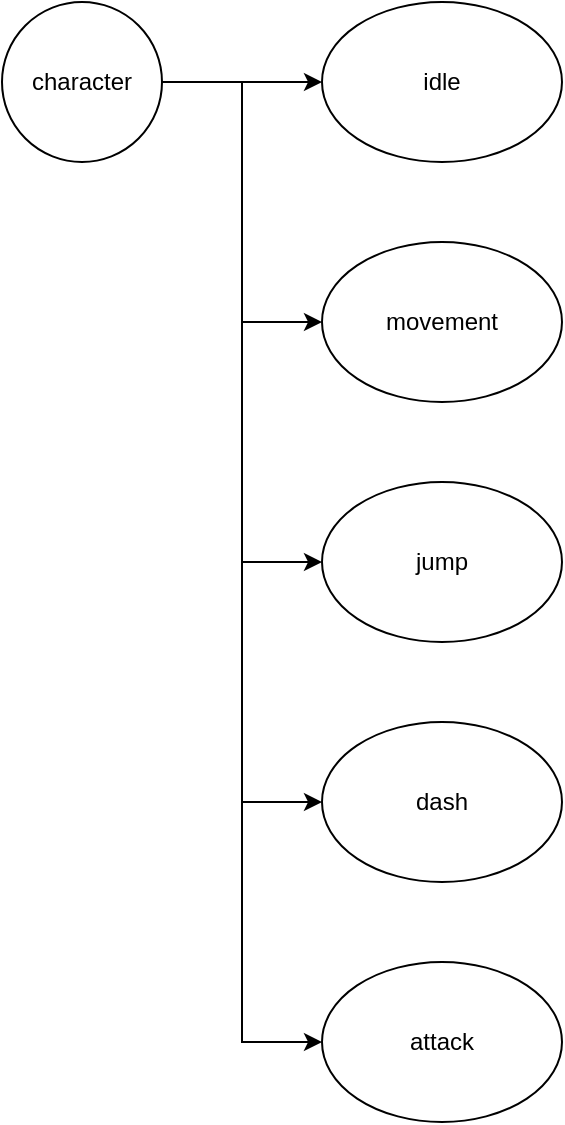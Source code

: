 <mxfile version="24.4.13" type="github">
  <diagram name="Página-1" id="g2d0MGc6nuiXspxXwqCp">
    <mxGraphModel dx="2073" dy="1153" grid="1" gridSize="10" guides="1" tooltips="1" connect="1" arrows="1" fold="1" page="1" pageScale="1" pageWidth="827" pageHeight="1169" math="0" shadow="0">
      <root>
        <mxCell id="0" />
        <mxCell id="1" parent="0" />
        <mxCell id="x_JM-JCKsR41zOhVqOdo-7" style="edgeStyle=orthogonalEdgeStyle;rounded=0;orthogonalLoop=1;jettySize=auto;html=1;exitX=1;exitY=0.5;exitDx=0;exitDy=0;" edge="1" parent="1" source="x_JM-JCKsR41zOhVqOdo-1" target="x_JM-JCKsR41zOhVqOdo-2">
          <mxGeometry relative="1" as="geometry" />
        </mxCell>
        <mxCell id="x_JM-JCKsR41zOhVqOdo-8" style="edgeStyle=orthogonalEdgeStyle;rounded=0;orthogonalLoop=1;jettySize=auto;html=1;entryX=0;entryY=0.5;entryDx=0;entryDy=0;" edge="1" parent="1" source="x_JM-JCKsR41zOhVqOdo-1" target="x_JM-JCKsR41zOhVqOdo-3">
          <mxGeometry relative="1" as="geometry" />
        </mxCell>
        <mxCell id="x_JM-JCKsR41zOhVqOdo-9" style="edgeStyle=orthogonalEdgeStyle;rounded=0;orthogonalLoop=1;jettySize=auto;html=1;entryX=0;entryY=0.5;entryDx=0;entryDy=0;" edge="1" parent="1" source="x_JM-JCKsR41zOhVqOdo-1" target="x_JM-JCKsR41zOhVqOdo-4">
          <mxGeometry relative="1" as="geometry" />
        </mxCell>
        <mxCell id="x_JM-JCKsR41zOhVqOdo-10" style="edgeStyle=orthogonalEdgeStyle;rounded=0;orthogonalLoop=1;jettySize=auto;html=1;entryX=0;entryY=0.5;entryDx=0;entryDy=0;" edge="1" parent="1" source="x_JM-JCKsR41zOhVqOdo-1" target="x_JM-JCKsR41zOhVqOdo-5">
          <mxGeometry relative="1" as="geometry" />
        </mxCell>
        <mxCell id="x_JM-JCKsR41zOhVqOdo-11" style="edgeStyle=orthogonalEdgeStyle;rounded=0;orthogonalLoop=1;jettySize=auto;html=1;entryX=0;entryY=0.5;entryDx=0;entryDy=0;" edge="1" parent="1" source="x_JM-JCKsR41zOhVqOdo-1" target="x_JM-JCKsR41zOhVqOdo-6">
          <mxGeometry relative="1" as="geometry" />
        </mxCell>
        <mxCell id="x_JM-JCKsR41zOhVqOdo-1" value="character" style="ellipse;whiteSpace=wrap;html=1;aspect=fixed;" vertex="1" parent="1">
          <mxGeometry x="80" y="360" width="80" height="80" as="geometry" />
        </mxCell>
        <mxCell id="x_JM-JCKsR41zOhVqOdo-2" value="idle" style="ellipse;whiteSpace=wrap;html=1;" vertex="1" parent="1">
          <mxGeometry x="240" y="360" width="120" height="80" as="geometry" />
        </mxCell>
        <mxCell id="x_JM-JCKsR41zOhVqOdo-3" value="movement" style="ellipse;whiteSpace=wrap;html=1;" vertex="1" parent="1">
          <mxGeometry x="240" y="480" width="120" height="80" as="geometry" />
        </mxCell>
        <mxCell id="x_JM-JCKsR41zOhVqOdo-4" value="jump" style="ellipse;whiteSpace=wrap;html=1;" vertex="1" parent="1">
          <mxGeometry x="240" y="600" width="120" height="80" as="geometry" />
        </mxCell>
        <mxCell id="x_JM-JCKsR41zOhVqOdo-5" value="dash" style="ellipse;whiteSpace=wrap;html=1;" vertex="1" parent="1">
          <mxGeometry x="240" y="720" width="120" height="80" as="geometry" />
        </mxCell>
        <mxCell id="x_JM-JCKsR41zOhVqOdo-6" value="attack" style="ellipse;whiteSpace=wrap;html=1;" vertex="1" parent="1">
          <mxGeometry x="240" y="840" width="120" height="80" as="geometry" />
        </mxCell>
      </root>
    </mxGraphModel>
  </diagram>
</mxfile>
